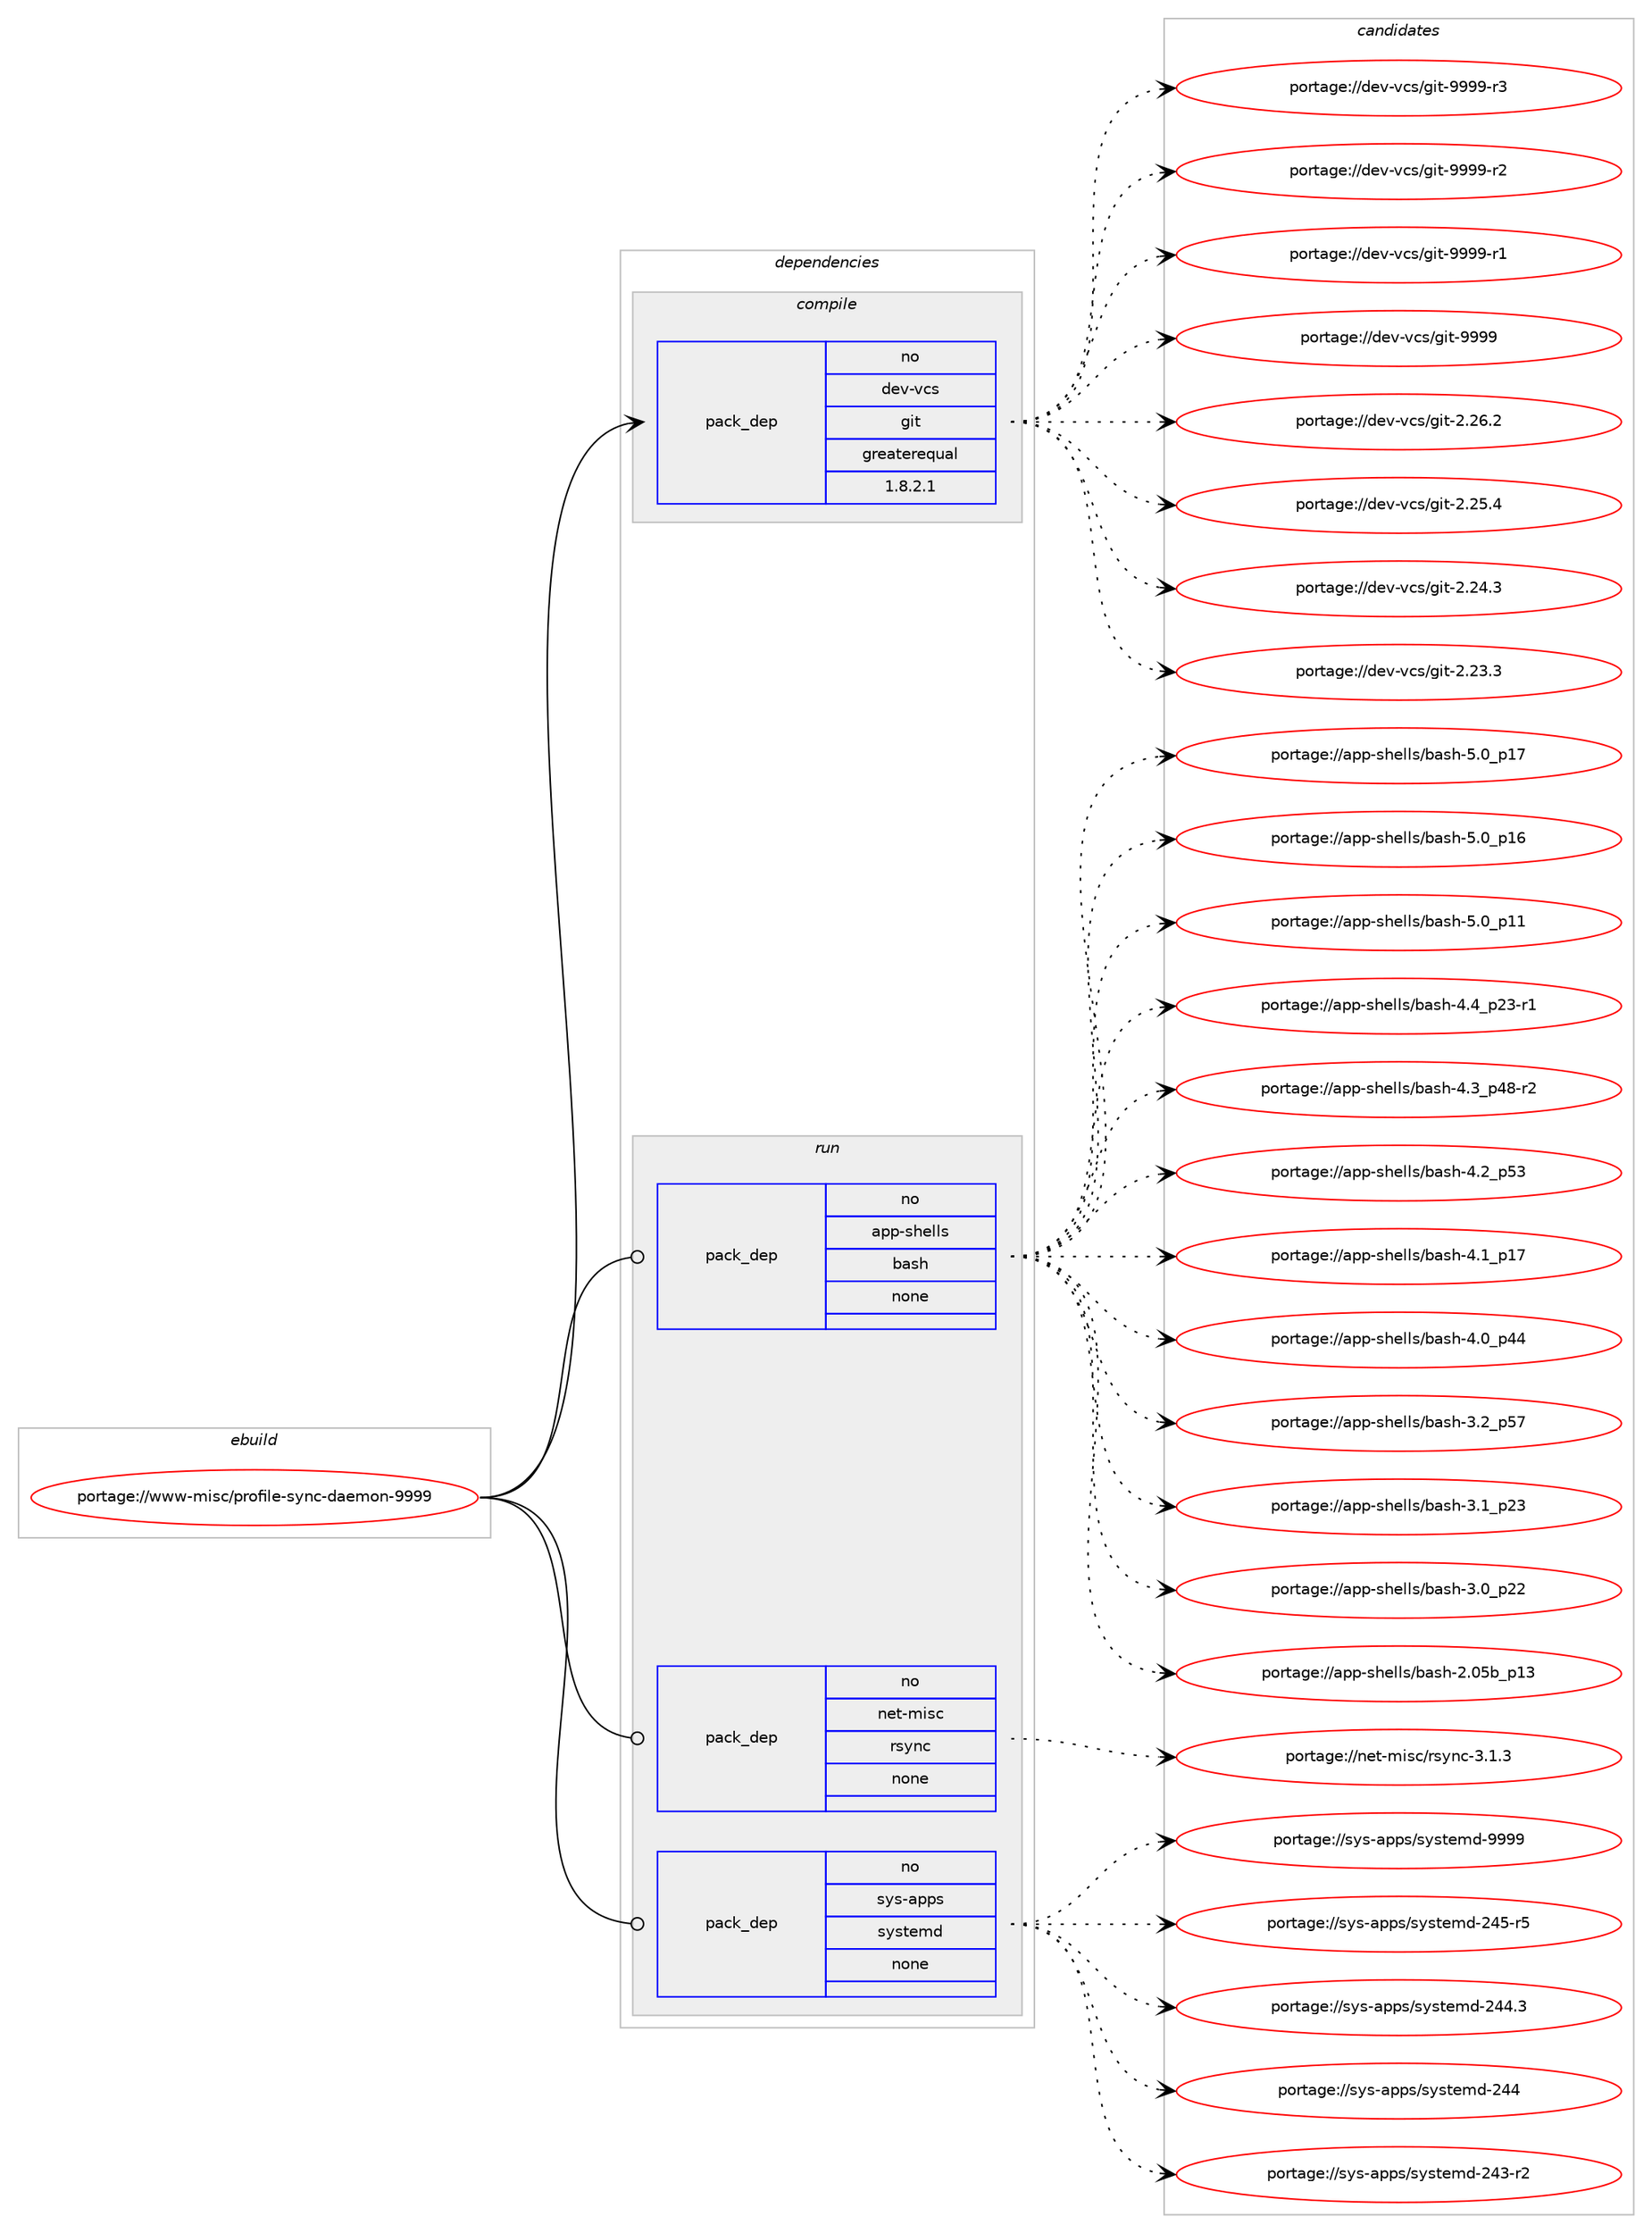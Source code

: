 digraph prolog {

# *************
# Graph options
# *************

newrank=true;
concentrate=true;
compound=true;
graph [rankdir=LR,fontname=Helvetica,fontsize=10,ranksep=1.5];#, ranksep=2.5, nodesep=0.2];
edge  [arrowhead=vee];
node  [fontname=Helvetica,fontsize=10];

# **********
# The ebuild
# **********

subgraph cluster_leftcol {
color=gray;
rank=same;
label=<<i>ebuild</i>>;
id [label="portage://www-misc/profile-sync-daemon-9999", color=red, width=4, href="../www-misc/profile-sync-daemon-9999.svg"];
}

# ****************
# The dependencies
# ****************

subgraph cluster_midcol {
color=gray;
label=<<i>dependencies</i>>;
subgraph cluster_compile {
fillcolor="#eeeeee";
style=filled;
label=<<i>compile</i>>;
subgraph pack2138 {
dependency2445 [label=<<TABLE BORDER="0" CELLBORDER="1" CELLSPACING="0" CELLPADDING="4" WIDTH="220"><TR><TD ROWSPAN="6" CELLPADDING="30">pack_dep</TD></TR><TR><TD WIDTH="110">no</TD></TR><TR><TD>dev-vcs</TD></TR><TR><TD>git</TD></TR><TR><TD>greaterequal</TD></TR><TR><TD>1.8.2.1</TD></TR></TABLE>>, shape=none, color=blue];
}
id:e -> dependency2445:w [weight=20,style="solid",arrowhead="vee"];
}
subgraph cluster_compileandrun {
fillcolor="#eeeeee";
style=filled;
label=<<i>compile and run</i>>;
}
subgraph cluster_run {
fillcolor="#eeeeee";
style=filled;
label=<<i>run</i>>;
subgraph pack2139 {
dependency2446 [label=<<TABLE BORDER="0" CELLBORDER="1" CELLSPACING="0" CELLPADDING="4" WIDTH="220"><TR><TD ROWSPAN="6" CELLPADDING="30">pack_dep</TD></TR><TR><TD WIDTH="110">no</TD></TR><TR><TD>app-shells</TD></TR><TR><TD>bash</TD></TR><TR><TD>none</TD></TR><TR><TD></TD></TR></TABLE>>, shape=none, color=blue];
}
id:e -> dependency2446:w [weight=20,style="solid",arrowhead="odot"];
subgraph pack2140 {
dependency2447 [label=<<TABLE BORDER="0" CELLBORDER="1" CELLSPACING="0" CELLPADDING="4" WIDTH="220"><TR><TD ROWSPAN="6" CELLPADDING="30">pack_dep</TD></TR><TR><TD WIDTH="110">no</TD></TR><TR><TD>net-misc</TD></TR><TR><TD>rsync</TD></TR><TR><TD>none</TD></TR><TR><TD></TD></TR></TABLE>>, shape=none, color=blue];
}
id:e -> dependency2447:w [weight=20,style="solid",arrowhead="odot"];
subgraph pack2141 {
dependency2448 [label=<<TABLE BORDER="0" CELLBORDER="1" CELLSPACING="0" CELLPADDING="4" WIDTH="220"><TR><TD ROWSPAN="6" CELLPADDING="30">pack_dep</TD></TR><TR><TD WIDTH="110">no</TD></TR><TR><TD>sys-apps</TD></TR><TR><TD>systemd</TD></TR><TR><TD>none</TD></TR><TR><TD></TD></TR></TABLE>>, shape=none, color=blue];
}
id:e -> dependency2448:w [weight=20,style="solid",arrowhead="odot"];
}
}

# **************
# The candidates
# **************

subgraph cluster_choices {
rank=same;
color=gray;
label=<<i>candidates</i>>;

subgraph choice2138 {
color=black;
nodesep=1;
choice10010111845118991154710310511645575757574511451 [label="portage://dev-vcs/git-9999-r3", color=red, width=4,href="../dev-vcs/git-9999-r3.svg"];
choice10010111845118991154710310511645575757574511450 [label="portage://dev-vcs/git-9999-r2", color=red, width=4,href="../dev-vcs/git-9999-r2.svg"];
choice10010111845118991154710310511645575757574511449 [label="portage://dev-vcs/git-9999-r1", color=red, width=4,href="../dev-vcs/git-9999-r1.svg"];
choice1001011184511899115471031051164557575757 [label="portage://dev-vcs/git-9999", color=red, width=4,href="../dev-vcs/git-9999.svg"];
choice10010111845118991154710310511645504650544650 [label="portage://dev-vcs/git-2.26.2", color=red, width=4,href="../dev-vcs/git-2.26.2.svg"];
choice10010111845118991154710310511645504650534652 [label="portage://dev-vcs/git-2.25.4", color=red, width=4,href="../dev-vcs/git-2.25.4.svg"];
choice10010111845118991154710310511645504650524651 [label="portage://dev-vcs/git-2.24.3", color=red, width=4,href="../dev-vcs/git-2.24.3.svg"];
choice10010111845118991154710310511645504650514651 [label="portage://dev-vcs/git-2.23.3", color=red, width=4,href="../dev-vcs/git-2.23.3.svg"];
dependency2445:e -> choice10010111845118991154710310511645575757574511451:w [style=dotted,weight="100"];
dependency2445:e -> choice10010111845118991154710310511645575757574511450:w [style=dotted,weight="100"];
dependency2445:e -> choice10010111845118991154710310511645575757574511449:w [style=dotted,weight="100"];
dependency2445:e -> choice1001011184511899115471031051164557575757:w [style=dotted,weight="100"];
dependency2445:e -> choice10010111845118991154710310511645504650544650:w [style=dotted,weight="100"];
dependency2445:e -> choice10010111845118991154710310511645504650534652:w [style=dotted,weight="100"];
dependency2445:e -> choice10010111845118991154710310511645504650524651:w [style=dotted,weight="100"];
dependency2445:e -> choice10010111845118991154710310511645504650514651:w [style=dotted,weight="100"];
}
subgraph choice2139 {
color=black;
nodesep=1;
choice971121124511510410110810811547989711510445534648951124955 [label="portage://app-shells/bash-5.0_p17", color=red, width=4,href="../app-shells/bash-5.0_p17.svg"];
choice971121124511510410110810811547989711510445534648951124954 [label="portage://app-shells/bash-5.0_p16", color=red, width=4,href="../app-shells/bash-5.0_p16.svg"];
choice971121124511510410110810811547989711510445534648951124949 [label="portage://app-shells/bash-5.0_p11", color=red, width=4,href="../app-shells/bash-5.0_p11.svg"];
choice9711211245115104101108108115479897115104455246529511250514511449 [label="portage://app-shells/bash-4.4_p23-r1", color=red, width=4,href="../app-shells/bash-4.4_p23-r1.svg"];
choice9711211245115104101108108115479897115104455246519511252564511450 [label="portage://app-shells/bash-4.3_p48-r2", color=red, width=4,href="../app-shells/bash-4.3_p48-r2.svg"];
choice971121124511510410110810811547989711510445524650951125351 [label="portage://app-shells/bash-4.2_p53", color=red, width=4,href="../app-shells/bash-4.2_p53.svg"];
choice971121124511510410110810811547989711510445524649951124955 [label="portage://app-shells/bash-4.1_p17", color=red, width=4,href="../app-shells/bash-4.1_p17.svg"];
choice971121124511510410110810811547989711510445524648951125252 [label="portage://app-shells/bash-4.0_p44", color=red, width=4,href="../app-shells/bash-4.0_p44.svg"];
choice971121124511510410110810811547989711510445514650951125355 [label="portage://app-shells/bash-3.2_p57", color=red, width=4,href="../app-shells/bash-3.2_p57.svg"];
choice971121124511510410110810811547989711510445514649951125051 [label="portage://app-shells/bash-3.1_p23", color=red, width=4,href="../app-shells/bash-3.1_p23.svg"];
choice971121124511510410110810811547989711510445514648951125050 [label="portage://app-shells/bash-3.0_p22", color=red, width=4,href="../app-shells/bash-3.0_p22.svg"];
choice9711211245115104101108108115479897115104455046485398951124951 [label="portage://app-shells/bash-2.05b_p13", color=red, width=4,href="../app-shells/bash-2.05b_p13.svg"];
dependency2446:e -> choice971121124511510410110810811547989711510445534648951124955:w [style=dotted,weight="100"];
dependency2446:e -> choice971121124511510410110810811547989711510445534648951124954:w [style=dotted,weight="100"];
dependency2446:e -> choice971121124511510410110810811547989711510445534648951124949:w [style=dotted,weight="100"];
dependency2446:e -> choice9711211245115104101108108115479897115104455246529511250514511449:w [style=dotted,weight="100"];
dependency2446:e -> choice9711211245115104101108108115479897115104455246519511252564511450:w [style=dotted,weight="100"];
dependency2446:e -> choice971121124511510410110810811547989711510445524650951125351:w [style=dotted,weight="100"];
dependency2446:e -> choice971121124511510410110810811547989711510445524649951124955:w [style=dotted,weight="100"];
dependency2446:e -> choice971121124511510410110810811547989711510445524648951125252:w [style=dotted,weight="100"];
dependency2446:e -> choice971121124511510410110810811547989711510445514650951125355:w [style=dotted,weight="100"];
dependency2446:e -> choice971121124511510410110810811547989711510445514649951125051:w [style=dotted,weight="100"];
dependency2446:e -> choice971121124511510410110810811547989711510445514648951125050:w [style=dotted,weight="100"];
dependency2446:e -> choice9711211245115104101108108115479897115104455046485398951124951:w [style=dotted,weight="100"];
}
subgraph choice2140 {
color=black;
nodesep=1;
choice11010111645109105115994711411512111099455146494651 [label="portage://net-misc/rsync-3.1.3", color=red, width=4,href="../net-misc/rsync-3.1.3.svg"];
dependency2447:e -> choice11010111645109105115994711411512111099455146494651:w [style=dotted,weight="100"];
}
subgraph choice2141 {
color=black;
nodesep=1;
choice1151211154597112112115471151211151161011091004557575757 [label="portage://sys-apps/systemd-9999", color=red, width=4,href="../sys-apps/systemd-9999.svg"];
choice115121115459711211211547115121115116101109100455052534511453 [label="portage://sys-apps/systemd-245-r5", color=red, width=4,href="../sys-apps/systemd-245-r5.svg"];
choice115121115459711211211547115121115116101109100455052524651 [label="portage://sys-apps/systemd-244.3", color=red, width=4,href="../sys-apps/systemd-244.3.svg"];
choice11512111545971121121154711512111511610110910045505252 [label="portage://sys-apps/systemd-244", color=red, width=4,href="../sys-apps/systemd-244.svg"];
choice115121115459711211211547115121115116101109100455052514511450 [label="portage://sys-apps/systemd-243-r2", color=red, width=4,href="../sys-apps/systemd-243-r2.svg"];
dependency2448:e -> choice1151211154597112112115471151211151161011091004557575757:w [style=dotted,weight="100"];
dependency2448:e -> choice115121115459711211211547115121115116101109100455052534511453:w [style=dotted,weight="100"];
dependency2448:e -> choice115121115459711211211547115121115116101109100455052524651:w [style=dotted,weight="100"];
dependency2448:e -> choice11512111545971121121154711512111511610110910045505252:w [style=dotted,weight="100"];
dependency2448:e -> choice115121115459711211211547115121115116101109100455052514511450:w [style=dotted,weight="100"];
}
}

}
